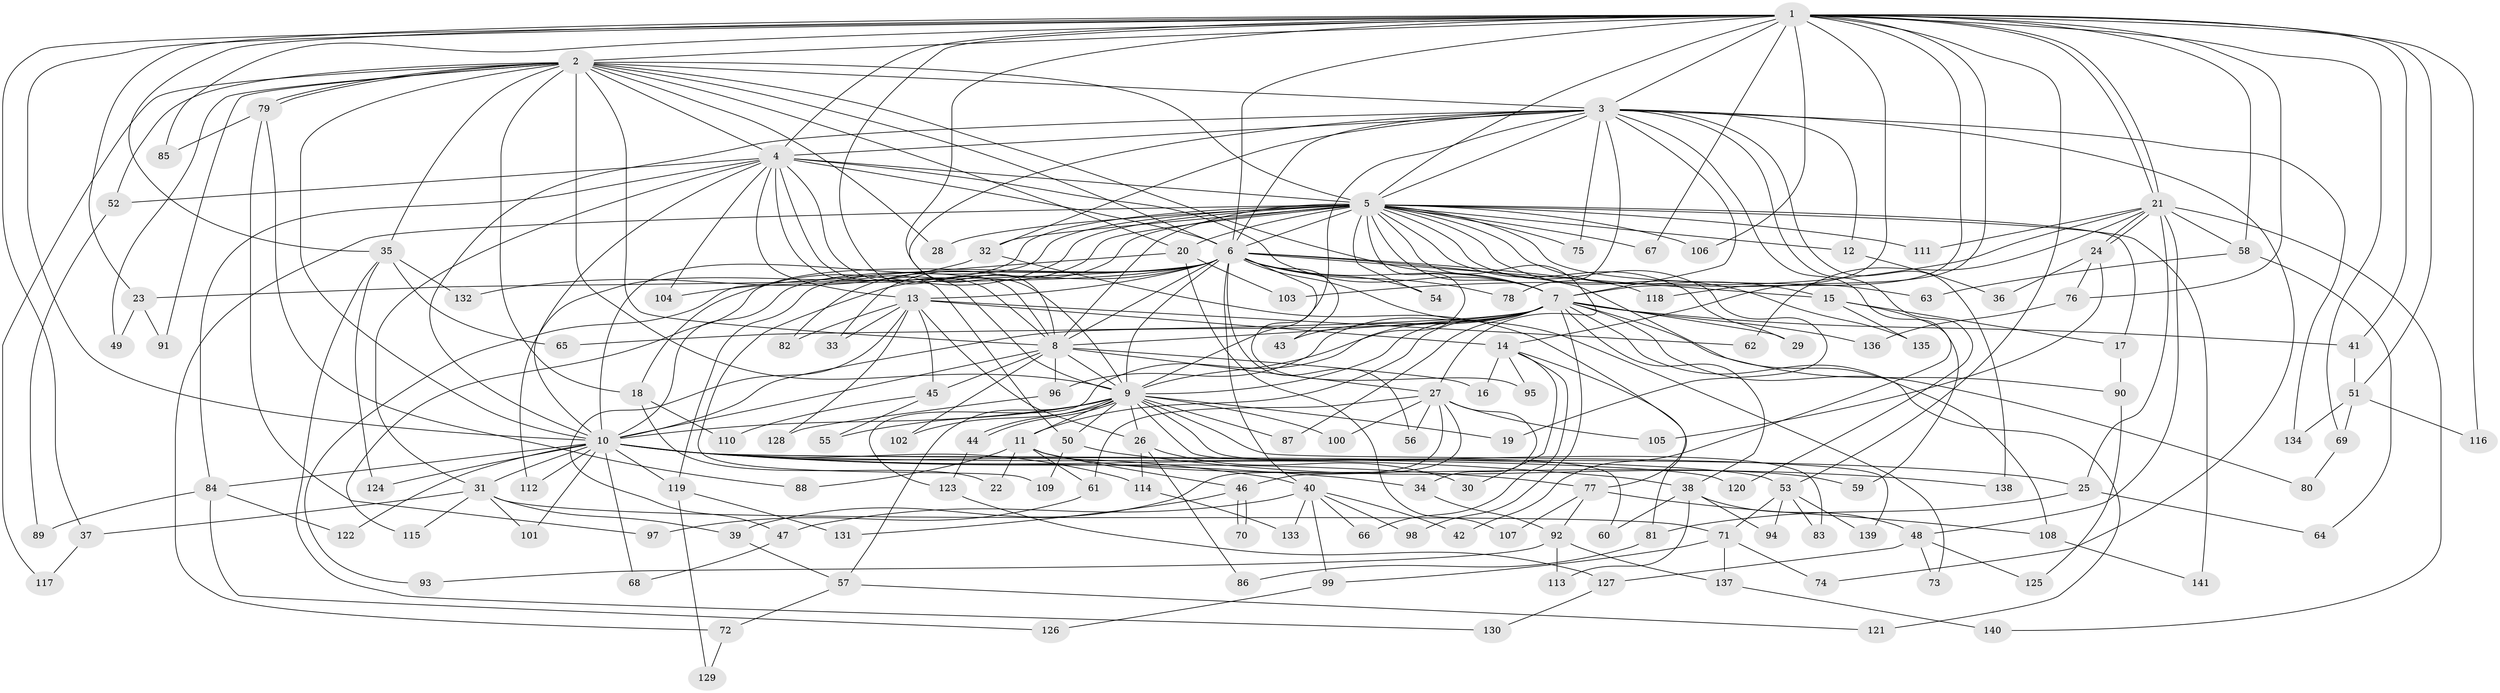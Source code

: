 // Generated by graph-tools (version 1.1) at 2025/49/03/09/25 03:49:34]
// undirected, 141 vertices, 307 edges
graph export_dot {
graph [start="1"]
  node [color=gray90,style=filled];
  1;
  2;
  3;
  4;
  5;
  6;
  7;
  8;
  9;
  10;
  11;
  12;
  13;
  14;
  15;
  16;
  17;
  18;
  19;
  20;
  21;
  22;
  23;
  24;
  25;
  26;
  27;
  28;
  29;
  30;
  31;
  32;
  33;
  34;
  35;
  36;
  37;
  38;
  39;
  40;
  41;
  42;
  43;
  44;
  45;
  46;
  47;
  48;
  49;
  50;
  51;
  52;
  53;
  54;
  55;
  56;
  57;
  58;
  59;
  60;
  61;
  62;
  63;
  64;
  65;
  66;
  67;
  68;
  69;
  70;
  71;
  72;
  73;
  74;
  75;
  76;
  77;
  78;
  79;
  80;
  81;
  82;
  83;
  84;
  85;
  86;
  87;
  88;
  89;
  90;
  91;
  92;
  93;
  94;
  95;
  96;
  97;
  98;
  99;
  100;
  101;
  102;
  103;
  104;
  105;
  106;
  107;
  108;
  109;
  110;
  111;
  112;
  113;
  114;
  115;
  116;
  117;
  118;
  119;
  120;
  121;
  122;
  123;
  124;
  125;
  126;
  127;
  128;
  129;
  130;
  131;
  132;
  133;
  134;
  135;
  136;
  137;
  138;
  139;
  140;
  141;
  1 -- 2;
  1 -- 3;
  1 -- 4;
  1 -- 5;
  1 -- 6;
  1 -- 7;
  1 -- 8;
  1 -- 9;
  1 -- 10;
  1 -- 14;
  1 -- 21;
  1 -- 21;
  1 -- 23;
  1 -- 35;
  1 -- 37;
  1 -- 41;
  1 -- 51;
  1 -- 53;
  1 -- 58;
  1 -- 67;
  1 -- 69;
  1 -- 76;
  1 -- 85;
  1 -- 106;
  1 -- 116;
  1 -- 118;
  2 -- 3;
  2 -- 4;
  2 -- 5;
  2 -- 6;
  2 -- 7;
  2 -- 8;
  2 -- 9;
  2 -- 10;
  2 -- 18;
  2 -- 20;
  2 -- 28;
  2 -- 35;
  2 -- 49;
  2 -- 52;
  2 -- 79;
  2 -- 79;
  2 -- 91;
  2 -- 117;
  3 -- 4;
  3 -- 5;
  3 -- 6;
  3 -- 7;
  3 -- 8;
  3 -- 9;
  3 -- 10;
  3 -- 12;
  3 -- 32;
  3 -- 42;
  3 -- 74;
  3 -- 75;
  3 -- 78;
  3 -- 120;
  3 -- 134;
  3 -- 138;
  4 -- 5;
  4 -- 6;
  4 -- 7;
  4 -- 8;
  4 -- 9;
  4 -- 10;
  4 -- 13;
  4 -- 31;
  4 -- 50;
  4 -- 52;
  4 -- 84;
  4 -- 104;
  5 -- 6;
  5 -- 7;
  5 -- 8;
  5 -- 9;
  5 -- 10;
  5 -- 12;
  5 -- 15;
  5 -- 17;
  5 -- 18;
  5 -- 19;
  5 -- 20;
  5 -- 27;
  5 -- 28;
  5 -- 29;
  5 -- 32;
  5 -- 33;
  5 -- 54;
  5 -- 63;
  5 -- 67;
  5 -- 72;
  5 -- 75;
  5 -- 82;
  5 -- 106;
  5 -- 111;
  5 -- 112;
  5 -- 135;
  5 -- 141;
  6 -- 7;
  6 -- 8;
  6 -- 9;
  6 -- 10;
  6 -- 13;
  6 -- 15;
  6 -- 23;
  6 -- 40;
  6 -- 43;
  6 -- 54;
  6 -- 56;
  6 -- 73;
  6 -- 78;
  6 -- 95;
  6 -- 104;
  6 -- 108;
  6 -- 109;
  6 -- 115;
  6 -- 118;
  6 -- 119;
  7 -- 8;
  7 -- 9;
  7 -- 10;
  7 -- 11;
  7 -- 29;
  7 -- 38;
  7 -- 41;
  7 -- 43;
  7 -- 65;
  7 -- 80;
  7 -- 87;
  7 -- 90;
  7 -- 96;
  7 -- 98;
  7 -- 121;
  7 -- 123;
  7 -- 136;
  8 -- 9;
  8 -- 10;
  8 -- 16;
  8 -- 27;
  8 -- 45;
  8 -- 96;
  8 -- 102;
  9 -- 10;
  9 -- 11;
  9 -- 19;
  9 -- 26;
  9 -- 44;
  9 -- 44;
  9 -- 50;
  9 -- 55;
  9 -- 57;
  9 -- 60;
  9 -- 83;
  9 -- 87;
  9 -- 100;
  9 -- 102;
  9 -- 139;
  10 -- 25;
  10 -- 31;
  10 -- 34;
  10 -- 38;
  10 -- 40;
  10 -- 53;
  10 -- 68;
  10 -- 77;
  10 -- 84;
  10 -- 101;
  10 -- 112;
  10 -- 114;
  10 -- 119;
  10 -- 120;
  10 -- 122;
  10 -- 124;
  11 -- 22;
  11 -- 46;
  11 -- 59;
  11 -- 61;
  11 -- 88;
  12 -- 36;
  13 -- 14;
  13 -- 26;
  13 -- 33;
  13 -- 45;
  13 -- 47;
  13 -- 62;
  13 -- 82;
  13 -- 128;
  14 -- 16;
  14 -- 30;
  14 -- 66;
  14 -- 81;
  14 -- 95;
  15 -- 17;
  15 -- 59;
  15 -- 135;
  17 -- 90;
  18 -- 22;
  18 -- 110;
  20 -- 93;
  20 -- 103;
  20 -- 107;
  21 -- 24;
  21 -- 24;
  21 -- 25;
  21 -- 48;
  21 -- 58;
  21 -- 62;
  21 -- 103;
  21 -- 111;
  21 -- 140;
  23 -- 49;
  23 -- 91;
  24 -- 36;
  24 -- 76;
  24 -- 105;
  25 -- 64;
  25 -- 81;
  26 -- 30;
  26 -- 86;
  26 -- 114;
  27 -- 34;
  27 -- 39;
  27 -- 46;
  27 -- 56;
  27 -- 61;
  27 -- 100;
  27 -- 105;
  31 -- 37;
  31 -- 39;
  31 -- 71;
  31 -- 101;
  31 -- 115;
  32 -- 77;
  32 -- 132;
  34 -- 92;
  35 -- 65;
  35 -- 124;
  35 -- 130;
  35 -- 132;
  37 -- 117;
  38 -- 48;
  38 -- 60;
  38 -- 94;
  38 -- 113;
  39 -- 57;
  40 -- 42;
  40 -- 47;
  40 -- 66;
  40 -- 98;
  40 -- 99;
  40 -- 133;
  41 -- 51;
  44 -- 123;
  45 -- 55;
  45 -- 110;
  46 -- 70;
  46 -- 70;
  46 -- 131;
  47 -- 68;
  48 -- 73;
  48 -- 125;
  48 -- 127;
  50 -- 109;
  50 -- 138;
  51 -- 69;
  51 -- 116;
  51 -- 134;
  52 -- 89;
  53 -- 71;
  53 -- 83;
  53 -- 94;
  53 -- 139;
  57 -- 72;
  57 -- 121;
  58 -- 63;
  58 -- 64;
  61 -- 97;
  69 -- 80;
  71 -- 74;
  71 -- 99;
  71 -- 137;
  72 -- 129;
  76 -- 136;
  77 -- 92;
  77 -- 107;
  77 -- 108;
  79 -- 85;
  79 -- 88;
  79 -- 97;
  81 -- 86;
  84 -- 89;
  84 -- 122;
  84 -- 126;
  90 -- 125;
  92 -- 93;
  92 -- 113;
  92 -- 137;
  96 -- 128;
  99 -- 126;
  108 -- 141;
  114 -- 133;
  119 -- 129;
  119 -- 131;
  123 -- 127;
  127 -- 130;
  137 -- 140;
}
